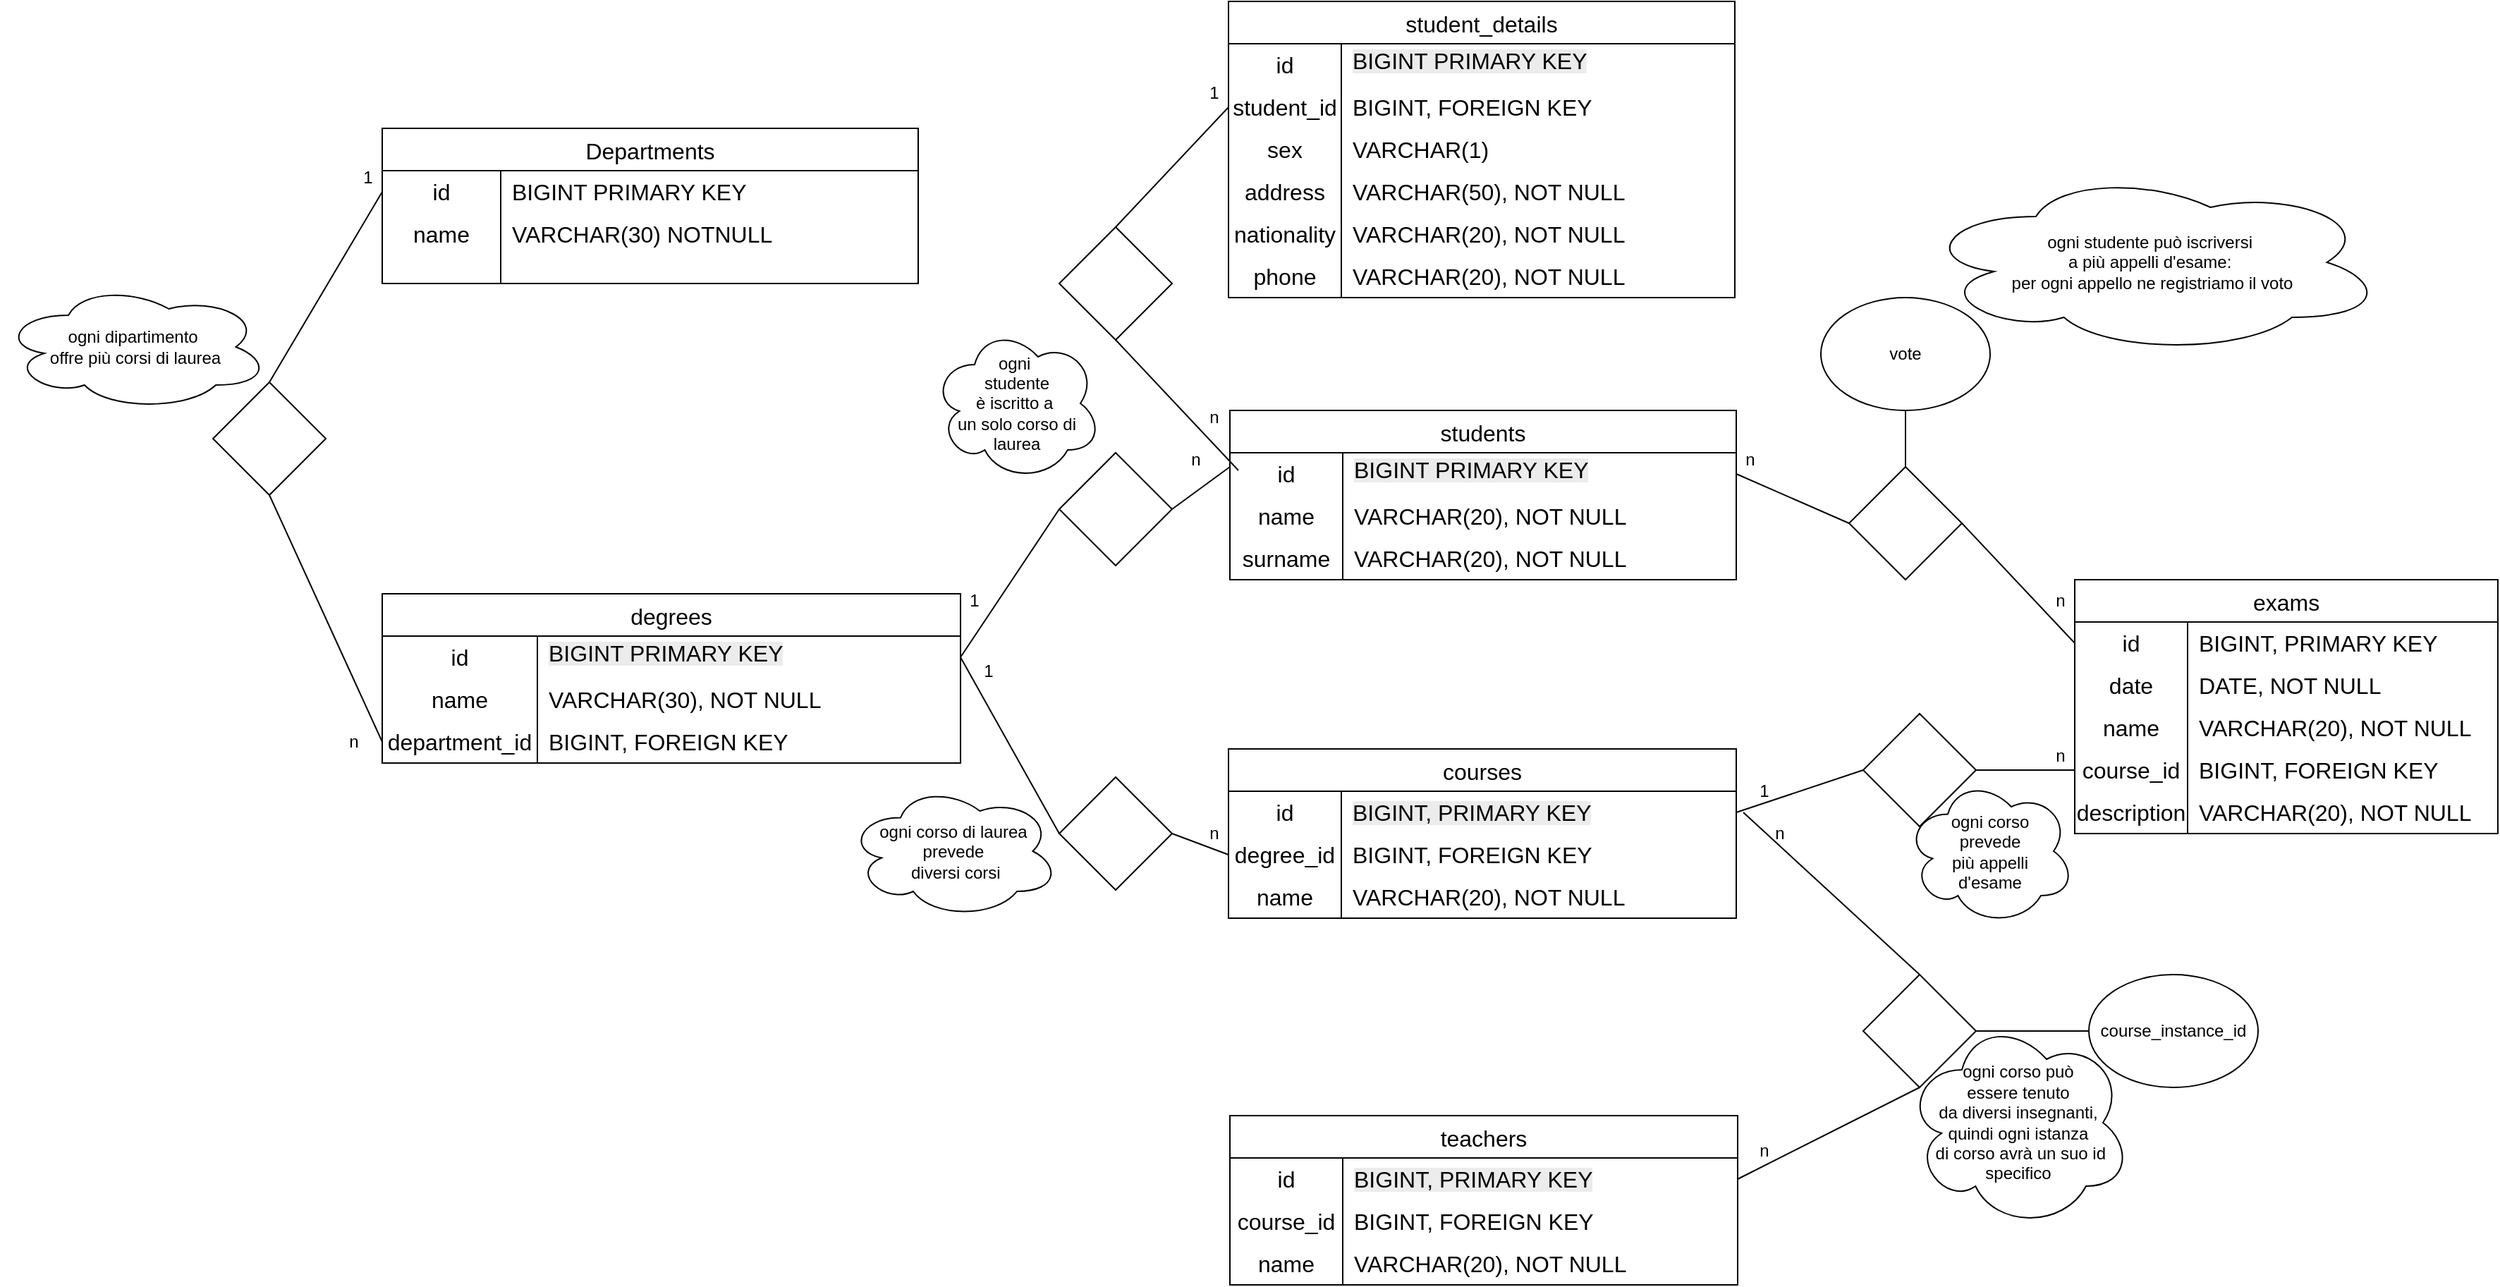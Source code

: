 <mxfile version="28.2.1">
  <diagram name="Pagina-1" id="-E3tYCJ0jbHr9k8f12Rf">
    <mxGraphModel dx="1237" dy="1810" grid="1" gridSize="10" guides="1" tooltips="1" connect="1" arrows="1" fold="1" page="1" pageScale="1" pageWidth="827" pageHeight="1169" math="0" shadow="0">
      <root>
        <mxCell id="0" />
        <mxCell id="1" parent="0" />
        <mxCell id="8nvDxhvOMaduqu1jIYat-2" value="Departments" style="shape=table;startSize=30;container=1;collapsible=0;childLayout=tableLayout;fixedRows=1;rowLines=0;fontStyle=0;strokeColor=default;fontSize=16;" parent="1" vertex="1">
          <mxGeometry x="280" y="40" width="380" height="110" as="geometry" />
        </mxCell>
        <mxCell id="8nvDxhvOMaduqu1jIYat-3" value="" style="shape=tableRow;horizontal=0;startSize=0;swimlaneHead=0;swimlaneBody=0;top=0;left=0;bottom=0;right=0;collapsible=0;dropTarget=0;fillColor=none;points=[[0,0.5],[1,0.5]];portConstraint=eastwest;strokeColor=inherit;fontSize=16;" parent="8nvDxhvOMaduqu1jIYat-2" vertex="1">
          <mxGeometry y="30" width="380" height="30" as="geometry" />
        </mxCell>
        <mxCell id="8nvDxhvOMaduqu1jIYat-4" value="id" style="shape=partialRectangle;html=1;whiteSpace=wrap;connectable=0;fillColor=none;top=0;left=0;bottom=0;right=0;overflow=hidden;pointerEvents=1;strokeColor=inherit;fontSize=16;" parent="8nvDxhvOMaduqu1jIYat-3" vertex="1">
          <mxGeometry width="84" height="30" as="geometry">
            <mxRectangle width="84" height="30" as="alternateBounds" />
          </mxGeometry>
        </mxCell>
        <mxCell id="8nvDxhvOMaduqu1jIYat-5" value="BIGINT PRIMARY KEY" style="shape=partialRectangle;html=1;whiteSpace=wrap;connectable=0;fillColor=none;top=0;left=0;bottom=0;right=0;align=left;spacingLeft=6;overflow=hidden;strokeColor=inherit;fontSize=16;" parent="8nvDxhvOMaduqu1jIYat-3" vertex="1">
          <mxGeometry x="84" width="296" height="30" as="geometry">
            <mxRectangle width="296" height="30" as="alternateBounds" />
          </mxGeometry>
        </mxCell>
        <mxCell id="8nvDxhvOMaduqu1jIYat-6" value="" style="shape=tableRow;horizontal=0;startSize=0;swimlaneHead=0;swimlaneBody=0;top=0;left=0;bottom=0;right=0;collapsible=0;dropTarget=0;fillColor=none;points=[[0,0.5],[1,0.5]];portConstraint=eastwest;strokeColor=inherit;fontSize=16;" parent="8nvDxhvOMaduqu1jIYat-2" vertex="1">
          <mxGeometry y="60" width="380" height="30" as="geometry" />
        </mxCell>
        <mxCell id="8nvDxhvOMaduqu1jIYat-7" value="name" style="shape=partialRectangle;html=1;whiteSpace=wrap;connectable=0;fillColor=none;top=0;left=0;bottom=0;right=0;overflow=hidden;strokeColor=inherit;fontSize=16;" parent="8nvDxhvOMaduqu1jIYat-6" vertex="1">
          <mxGeometry width="84" height="30" as="geometry">
            <mxRectangle width="84" height="30" as="alternateBounds" />
          </mxGeometry>
        </mxCell>
        <mxCell id="8nvDxhvOMaduqu1jIYat-8" value="VARCHAR(30) NOTNULL&amp;nbsp;" style="shape=partialRectangle;html=1;whiteSpace=wrap;connectable=0;fillColor=none;top=0;left=0;bottom=0;right=0;align=left;spacingLeft=6;overflow=hidden;strokeColor=inherit;fontSize=16;" parent="8nvDxhvOMaduqu1jIYat-6" vertex="1">
          <mxGeometry x="84" width="296" height="30" as="geometry">
            <mxRectangle width="296" height="30" as="alternateBounds" />
          </mxGeometry>
        </mxCell>
        <mxCell id="8nvDxhvOMaduqu1jIYat-9" value="" style="shape=tableRow;horizontal=0;startSize=0;swimlaneHead=0;swimlaneBody=0;top=0;left=0;bottom=0;right=0;collapsible=0;dropTarget=0;fillColor=none;points=[[0,0.5],[1,0.5]];portConstraint=eastwest;strokeColor=inherit;fontSize=16;" parent="8nvDxhvOMaduqu1jIYat-2" vertex="1">
          <mxGeometry y="90" width="380" height="20" as="geometry" />
        </mxCell>
        <mxCell id="8nvDxhvOMaduqu1jIYat-10" value="" style="shape=partialRectangle;html=1;whiteSpace=wrap;connectable=0;fillColor=none;top=0;left=0;bottom=0;right=0;overflow=hidden;strokeColor=inherit;fontSize=16;" parent="8nvDxhvOMaduqu1jIYat-9" vertex="1">
          <mxGeometry width="84" height="20" as="geometry">
            <mxRectangle width="84" height="20" as="alternateBounds" />
          </mxGeometry>
        </mxCell>
        <mxCell id="8nvDxhvOMaduqu1jIYat-11" value="" style="shape=partialRectangle;html=1;whiteSpace=wrap;connectable=0;fillColor=none;top=0;left=0;bottom=0;right=0;align=left;spacingLeft=6;overflow=hidden;strokeColor=inherit;fontSize=16;" parent="8nvDxhvOMaduqu1jIYat-9" vertex="1">
          <mxGeometry x="84" width="296" height="20" as="geometry">
            <mxRectangle width="296" height="20" as="alternateBounds" />
          </mxGeometry>
        </mxCell>
        <mxCell id="8nvDxhvOMaduqu1jIYat-12" value="degrees" style="shape=table;startSize=30;container=1;collapsible=0;childLayout=tableLayout;fixedRows=1;rowLines=0;fontStyle=0;strokeColor=default;fontSize=16;" parent="1" vertex="1">
          <mxGeometry x="280" y="370" width="410" height="120" as="geometry" />
        </mxCell>
        <mxCell id="8nvDxhvOMaduqu1jIYat-13" value="" style="shape=tableRow;horizontal=0;startSize=0;swimlaneHead=0;swimlaneBody=0;top=0;left=0;bottom=0;right=0;collapsible=0;dropTarget=0;fillColor=none;points=[[0,0.5],[1,0.5]];portConstraint=eastwest;strokeColor=inherit;fontSize=16;" parent="8nvDxhvOMaduqu1jIYat-12" vertex="1">
          <mxGeometry y="30" width="410" height="30" as="geometry" />
        </mxCell>
        <mxCell id="8nvDxhvOMaduqu1jIYat-14" value="id" style="shape=partialRectangle;html=1;whiteSpace=wrap;connectable=0;fillColor=none;top=0;left=0;bottom=0;right=0;overflow=hidden;pointerEvents=1;strokeColor=inherit;fontSize=16;" parent="8nvDxhvOMaduqu1jIYat-13" vertex="1">
          <mxGeometry width="110" height="30" as="geometry">
            <mxRectangle width="110" height="30" as="alternateBounds" />
          </mxGeometry>
        </mxCell>
        <mxCell id="8nvDxhvOMaduqu1jIYat-15" value="&lt;div&gt;&lt;span style=&quot;background-color: light-dark(rgb(236, 236, 236), rgb(34, 34, 34)); color: light-dark(rgb(0, 0, 0), rgb(237, 237, 237));&quot;&gt;BIGINT PRIMARY KEY&lt;/span&gt;&lt;/div&gt;&lt;div&gt;&lt;br&gt;&lt;/div&gt;" style="shape=partialRectangle;html=1;whiteSpace=wrap;connectable=0;fillColor=none;top=0;left=0;bottom=0;right=0;align=left;spacingLeft=6;overflow=hidden;strokeColor=inherit;fontSize=16;" parent="8nvDxhvOMaduqu1jIYat-13" vertex="1">
          <mxGeometry x="110" width="300" height="30" as="geometry">
            <mxRectangle width="300" height="30" as="alternateBounds" />
          </mxGeometry>
        </mxCell>
        <mxCell id="8nvDxhvOMaduqu1jIYat-16" value="" style="shape=tableRow;horizontal=0;startSize=0;swimlaneHead=0;swimlaneBody=0;top=0;left=0;bottom=0;right=0;collapsible=0;dropTarget=0;fillColor=none;points=[[0,0.5],[1,0.5]];portConstraint=eastwest;strokeColor=inherit;fontSize=16;" parent="8nvDxhvOMaduqu1jIYat-12" vertex="1">
          <mxGeometry y="60" width="410" height="30" as="geometry" />
        </mxCell>
        <mxCell id="8nvDxhvOMaduqu1jIYat-17" value="name" style="shape=partialRectangle;html=1;whiteSpace=wrap;connectable=0;fillColor=none;top=0;left=0;bottom=0;right=0;overflow=hidden;strokeColor=inherit;fontSize=16;" parent="8nvDxhvOMaduqu1jIYat-16" vertex="1">
          <mxGeometry width="110" height="30" as="geometry">
            <mxRectangle width="110" height="30" as="alternateBounds" />
          </mxGeometry>
        </mxCell>
        <mxCell id="8nvDxhvOMaduqu1jIYat-18" value="VARCHAR(30), NOT NULL" style="shape=partialRectangle;html=1;whiteSpace=wrap;connectable=0;fillColor=none;top=0;left=0;bottom=0;right=0;align=left;spacingLeft=6;overflow=hidden;strokeColor=inherit;fontSize=16;" parent="8nvDxhvOMaduqu1jIYat-16" vertex="1">
          <mxGeometry x="110" width="300" height="30" as="geometry">
            <mxRectangle width="300" height="30" as="alternateBounds" />
          </mxGeometry>
        </mxCell>
        <mxCell id="8nvDxhvOMaduqu1jIYat-19" value="" style="shape=tableRow;horizontal=0;startSize=0;swimlaneHead=0;swimlaneBody=0;top=0;left=0;bottom=0;right=0;collapsible=0;dropTarget=0;fillColor=none;points=[[0,0.5],[1,0.5]];portConstraint=eastwest;strokeColor=inherit;fontSize=16;" parent="8nvDxhvOMaduqu1jIYat-12" vertex="1">
          <mxGeometry y="90" width="410" height="30" as="geometry" />
        </mxCell>
        <mxCell id="8nvDxhvOMaduqu1jIYat-20" value="department_id" style="shape=partialRectangle;html=1;whiteSpace=wrap;connectable=0;fillColor=none;top=0;left=0;bottom=0;right=0;overflow=hidden;strokeColor=inherit;fontSize=16;" parent="8nvDxhvOMaduqu1jIYat-19" vertex="1">
          <mxGeometry width="110" height="30" as="geometry">
            <mxRectangle width="110" height="30" as="alternateBounds" />
          </mxGeometry>
        </mxCell>
        <mxCell id="8nvDxhvOMaduqu1jIYat-21" value="BIGINT, FOREIGN KEY" style="shape=partialRectangle;html=1;whiteSpace=wrap;connectable=0;fillColor=none;top=0;left=0;bottom=0;right=0;align=left;spacingLeft=6;overflow=hidden;strokeColor=inherit;fontSize=16;" parent="8nvDxhvOMaduqu1jIYat-19" vertex="1">
          <mxGeometry x="110" width="300" height="30" as="geometry">
            <mxRectangle width="300" height="30" as="alternateBounds" />
          </mxGeometry>
        </mxCell>
        <mxCell id="8nvDxhvOMaduqu1jIYat-25" value="" style="endArrow=none;html=1;rounded=0;entryX=0;entryY=0.5;entryDx=0;entryDy=0;" parent="1" target="8nvDxhvOMaduqu1jIYat-3" edge="1">
          <mxGeometry width="50" height="50" relative="1" as="geometry">
            <mxPoint x="200" y="220" as="sourcePoint" />
            <mxPoint x="440" y="310" as="targetPoint" />
          </mxGeometry>
        </mxCell>
        <mxCell id="8nvDxhvOMaduqu1jIYat-26" value="" style="endArrow=none;html=1;rounded=0;entryX=0.5;entryY=1;entryDx=0;entryDy=0;exitX=0;exitY=0.5;exitDx=0;exitDy=0;" parent="1" source="8nvDxhvOMaduqu1jIYat-19" target="8nvDxhvOMaduqu1jIYat-55" edge="1">
          <mxGeometry width="50" height="50" relative="1" as="geometry">
            <mxPoint x="390" y="360" as="sourcePoint" />
            <mxPoint x="198" y="309.01" as="targetPoint" />
          </mxGeometry>
        </mxCell>
        <mxCell id="8nvDxhvOMaduqu1jIYat-30" value="1" style="text;html=1;align=center;verticalAlign=middle;whiteSpace=wrap;rounded=0;" parent="1" vertex="1">
          <mxGeometry x="240" y="60" width="60" height="30" as="geometry" />
        </mxCell>
        <mxCell id="8nvDxhvOMaduqu1jIYat-31" value="n" style="text;html=1;align=center;verticalAlign=middle;whiteSpace=wrap;rounded=0;" parent="1" vertex="1">
          <mxGeometry x="230" y="460" width="60" height="30" as="geometry" />
        </mxCell>
        <mxCell id="8nvDxhvOMaduqu1jIYat-33" value="courses" style="shape=table;startSize=30;container=1;collapsible=0;childLayout=tableLayout;fixedRows=1;rowLines=0;fontStyle=0;strokeColor=default;fontSize=16;" parent="1" vertex="1">
          <mxGeometry x="880" y="480" width="360" height="120" as="geometry" />
        </mxCell>
        <mxCell id="8nvDxhvOMaduqu1jIYat-34" value="" style="shape=tableRow;horizontal=0;startSize=0;swimlaneHead=0;swimlaneBody=0;top=0;left=0;bottom=0;right=0;collapsible=0;dropTarget=0;fillColor=none;points=[[0,0.5],[1,0.5]];portConstraint=eastwest;strokeColor=inherit;fontSize=16;" parent="8nvDxhvOMaduqu1jIYat-33" vertex="1">
          <mxGeometry y="30" width="360" height="30" as="geometry" />
        </mxCell>
        <mxCell id="8nvDxhvOMaduqu1jIYat-35" value="id" style="shape=partialRectangle;html=1;whiteSpace=wrap;connectable=0;fillColor=none;top=0;left=0;bottom=0;right=0;overflow=hidden;pointerEvents=1;strokeColor=inherit;fontSize=16;" parent="8nvDxhvOMaduqu1jIYat-34" vertex="1">
          <mxGeometry width="80" height="30" as="geometry">
            <mxRectangle width="80" height="30" as="alternateBounds" />
          </mxGeometry>
        </mxCell>
        <mxCell id="8nvDxhvOMaduqu1jIYat-36" value="&lt;div&gt;&lt;span style=&quot;background-color: light-dark(rgb(236, 236, 236), rgb(34, 34, 34)); color: light-dark(rgb(0, 0, 0), rgb(237, 237, 237));&quot;&gt;BIGINT, PRIMARY KEY&lt;/span&gt;&lt;/div&gt;" style="shape=partialRectangle;html=1;whiteSpace=wrap;connectable=0;fillColor=none;top=0;left=0;bottom=0;right=0;align=left;spacingLeft=6;overflow=hidden;strokeColor=inherit;fontSize=16;" parent="8nvDxhvOMaduqu1jIYat-34" vertex="1">
          <mxGeometry x="80" width="280" height="30" as="geometry">
            <mxRectangle width="280" height="30" as="alternateBounds" />
          </mxGeometry>
        </mxCell>
        <mxCell id="8nvDxhvOMaduqu1jIYat-37" value="" style="shape=tableRow;horizontal=0;startSize=0;swimlaneHead=0;swimlaneBody=0;top=0;left=0;bottom=0;right=0;collapsible=0;dropTarget=0;fillColor=none;points=[[0,0.5],[1,0.5]];portConstraint=eastwest;strokeColor=inherit;fontSize=16;" parent="8nvDxhvOMaduqu1jIYat-33" vertex="1">
          <mxGeometry y="60" width="360" height="30" as="geometry" />
        </mxCell>
        <mxCell id="8nvDxhvOMaduqu1jIYat-38" value="degree_id" style="shape=partialRectangle;html=1;whiteSpace=wrap;connectable=0;fillColor=none;top=0;left=0;bottom=0;right=0;overflow=hidden;strokeColor=inherit;fontSize=16;" parent="8nvDxhvOMaduqu1jIYat-37" vertex="1">
          <mxGeometry width="80" height="30" as="geometry">
            <mxRectangle width="80" height="30" as="alternateBounds" />
          </mxGeometry>
        </mxCell>
        <mxCell id="8nvDxhvOMaduqu1jIYat-39" value="BIGINT, FOREIGN KEY" style="shape=partialRectangle;html=1;whiteSpace=wrap;connectable=0;fillColor=none;top=0;left=0;bottom=0;right=0;align=left;spacingLeft=6;overflow=hidden;strokeColor=inherit;fontSize=16;" parent="8nvDxhvOMaduqu1jIYat-37" vertex="1">
          <mxGeometry x="80" width="280" height="30" as="geometry">
            <mxRectangle width="280" height="30" as="alternateBounds" />
          </mxGeometry>
        </mxCell>
        <mxCell id="8nvDxhvOMaduqu1jIYat-40" value="" style="shape=tableRow;horizontal=0;startSize=0;swimlaneHead=0;swimlaneBody=0;top=0;left=0;bottom=0;right=0;collapsible=0;dropTarget=0;fillColor=none;points=[[0,0.5],[1,0.5]];portConstraint=eastwest;strokeColor=inherit;fontSize=16;" parent="8nvDxhvOMaduqu1jIYat-33" vertex="1">
          <mxGeometry y="90" width="360" height="30" as="geometry" />
        </mxCell>
        <mxCell id="8nvDxhvOMaduqu1jIYat-41" value="name" style="shape=partialRectangle;html=1;whiteSpace=wrap;connectable=0;fillColor=none;top=0;left=0;bottom=0;right=0;overflow=hidden;strokeColor=inherit;fontSize=16;" parent="8nvDxhvOMaduqu1jIYat-40" vertex="1">
          <mxGeometry width="80" height="30" as="geometry">
            <mxRectangle width="80" height="30" as="alternateBounds" />
          </mxGeometry>
        </mxCell>
        <mxCell id="8nvDxhvOMaduqu1jIYat-42" value="VARCHAR(20), NOT NULL" style="shape=partialRectangle;html=1;whiteSpace=wrap;connectable=0;fillColor=none;top=0;left=0;bottom=0;right=0;align=left;spacingLeft=6;overflow=hidden;strokeColor=inherit;fontSize=16;" parent="8nvDxhvOMaduqu1jIYat-40" vertex="1">
          <mxGeometry x="80" width="280" height="30" as="geometry">
            <mxRectangle width="280" height="30" as="alternateBounds" />
          </mxGeometry>
        </mxCell>
        <mxCell id="8nvDxhvOMaduqu1jIYat-44" value="students" style="shape=table;startSize=30;container=1;collapsible=0;childLayout=tableLayout;fixedRows=1;rowLines=0;fontStyle=0;strokeColor=default;fontSize=16;" parent="1" vertex="1">
          <mxGeometry x="881" y="240" width="359" height="120" as="geometry" />
        </mxCell>
        <mxCell id="8nvDxhvOMaduqu1jIYat-45" value="" style="shape=tableRow;horizontal=0;startSize=0;swimlaneHead=0;swimlaneBody=0;top=0;left=0;bottom=0;right=0;collapsible=0;dropTarget=0;fillColor=none;points=[[0,0.5],[1,0.5]];portConstraint=eastwest;strokeColor=inherit;fontSize=16;" parent="8nvDxhvOMaduqu1jIYat-44" vertex="1">
          <mxGeometry y="30" width="359" height="30" as="geometry" />
        </mxCell>
        <mxCell id="8nvDxhvOMaduqu1jIYat-46" value="id" style="shape=partialRectangle;html=1;whiteSpace=wrap;connectable=0;fillColor=none;top=0;left=0;bottom=0;right=0;overflow=hidden;pointerEvents=1;strokeColor=inherit;fontSize=16;" parent="8nvDxhvOMaduqu1jIYat-45" vertex="1">
          <mxGeometry width="80" height="30" as="geometry">
            <mxRectangle width="80" height="30" as="alternateBounds" />
          </mxGeometry>
        </mxCell>
        <mxCell id="8nvDxhvOMaduqu1jIYat-47" value="&lt;div&gt;&lt;span style=&quot;background-color: light-dark(rgb(236, 236, 236), rgb(34, 34, 34)); color: light-dark(rgb(0, 0, 0), rgb(237, 237, 237));&quot;&gt;BIGINT PRIMARY KEY&lt;/span&gt;&lt;/div&gt;&lt;div&gt;&lt;br&gt;&lt;/div&gt;" style="shape=partialRectangle;html=1;whiteSpace=wrap;connectable=0;fillColor=none;top=0;left=0;bottom=0;right=0;align=left;spacingLeft=6;overflow=hidden;strokeColor=inherit;fontSize=16;" parent="8nvDxhvOMaduqu1jIYat-45" vertex="1">
          <mxGeometry x="80" width="279" height="30" as="geometry">
            <mxRectangle width="279" height="30" as="alternateBounds" />
          </mxGeometry>
        </mxCell>
        <mxCell id="8nvDxhvOMaduqu1jIYat-48" value="" style="shape=tableRow;horizontal=0;startSize=0;swimlaneHead=0;swimlaneBody=0;top=0;left=0;bottom=0;right=0;collapsible=0;dropTarget=0;fillColor=none;points=[[0,0.5],[1,0.5]];portConstraint=eastwest;strokeColor=inherit;fontSize=16;" parent="8nvDxhvOMaduqu1jIYat-44" vertex="1">
          <mxGeometry y="60" width="359" height="30" as="geometry" />
        </mxCell>
        <mxCell id="8nvDxhvOMaduqu1jIYat-49" value="name" style="shape=partialRectangle;html=1;whiteSpace=wrap;connectable=0;fillColor=none;top=0;left=0;bottom=0;right=0;overflow=hidden;strokeColor=inherit;fontSize=16;" parent="8nvDxhvOMaduqu1jIYat-48" vertex="1">
          <mxGeometry width="80" height="30" as="geometry">
            <mxRectangle width="80" height="30" as="alternateBounds" />
          </mxGeometry>
        </mxCell>
        <mxCell id="8nvDxhvOMaduqu1jIYat-50" value="VARCHAR(20), NOT NULL" style="shape=partialRectangle;html=1;whiteSpace=wrap;connectable=0;fillColor=none;top=0;left=0;bottom=0;right=0;align=left;spacingLeft=6;overflow=hidden;strokeColor=inherit;fontSize=16;" parent="8nvDxhvOMaduqu1jIYat-48" vertex="1">
          <mxGeometry x="80" width="279" height="30" as="geometry">
            <mxRectangle width="279" height="30" as="alternateBounds" />
          </mxGeometry>
        </mxCell>
        <mxCell id="8nvDxhvOMaduqu1jIYat-51" value="" style="shape=tableRow;horizontal=0;startSize=0;swimlaneHead=0;swimlaneBody=0;top=0;left=0;bottom=0;right=0;collapsible=0;dropTarget=0;fillColor=none;points=[[0,0.5],[1,0.5]];portConstraint=eastwest;strokeColor=inherit;fontSize=16;" parent="8nvDxhvOMaduqu1jIYat-44" vertex="1">
          <mxGeometry y="90" width="359" height="30" as="geometry" />
        </mxCell>
        <mxCell id="8nvDxhvOMaduqu1jIYat-52" value="surname" style="shape=partialRectangle;html=1;whiteSpace=wrap;connectable=0;fillColor=none;top=0;left=0;bottom=0;right=0;overflow=hidden;strokeColor=inherit;fontSize=16;" parent="8nvDxhvOMaduqu1jIYat-51" vertex="1">
          <mxGeometry width="80" height="30" as="geometry">
            <mxRectangle width="80" height="30" as="alternateBounds" />
          </mxGeometry>
        </mxCell>
        <mxCell id="8nvDxhvOMaduqu1jIYat-53" value="VARCHAR(20), NOT NULL" style="shape=partialRectangle;html=1;whiteSpace=wrap;connectable=0;fillColor=none;top=0;left=0;bottom=0;right=0;align=left;spacingLeft=6;overflow=hidden;strokeColor=inherit;fontSize=16;" parent="8nvDxhvOMaduqu1jIYat-51" vertex="1">
          <mxGeometry x="80" width="279" height="30" as="geometry">
            <mxRectangle width="279" height="30" as="alternateBounds" />
          </mxGeometry>
        </mxCell>
        <mxCell id="8nvDxhvOMaduqu1jIYat-54" value="" style="rhombus;whiteSpace=wrap;html=1;" parent="1" vertex="1">
          <mxGeometry x="760" y="270" width="80" height="80" as="geometry" />
        </mxCell>
        <mxCell id="8nvDxhvOMaduqu1jIYat-55" value="" style="rhombus;whiteSpace=wrap;html=1;" parent="1" vertex="1">
          <mxGeometry x="160" y="220" width="80" height="80" as="geometry" />
        </mxCell>
        <mxCell id="8nvDxhvOMaduqu1jIYat-56" value="" style="endArrow=none;html=1;rounded=0;exitX=1;exitY=0.5;exitDx=0;exitDy=0;entryX=0;entryY=0.5;entryDx=0;entryDy=0;" parent="1" source="8nvDxhvOMaduqu1jIYat-13" target="8nvDxhvOMaduqu1jIYat-54" edge="1">
          <mxGeometry width="50" height="50" relative="1" as="geometry">
            <mxPoint x="670" y="400" as="sourcePoint" />
            <mxPoint x="720" y="350" as="targetPoint" />
          </mxGeometry>
        </mxCell>
        <mxCell id="8nvDxhvOMaduqu1jIYat-57" value="" style="endArrow=none;html=1;rounded=0;exitX=1;exitY=0.5;exitDx=0;exitDy=0;" parent="1" source="8nvDxhvOMaduqu1jIYat-54" edge="1">
          <mxGeometry width="50" height="50" relative="1" as="geometry">
            <mxPoint x="831" y="330" as="sourcePoint" />
            <mxPoint x="881" y="280" as="targetPoint" />
          </mxGeometry>
        </mxCell>
        <mxCell id="8nvDxhvOMaduqu1jIYat-58" value="1" style="text;html=1;align=center;verticalAlign=middle;whiteSpace=wrap;rounded=0;" parent="1" vertex="1">
          <mxGeometry x="670" y="360" width="60" height="30" as="geometry" />
        </mxCell>
        <mxCell id="8nvDxhvOMaduqu1jIYat-59" value="n" style="text;html=1;align=center;verticalAlign=middle;whiteSpace=wrap;rounded=0;" parent="1" vertex="1">
          <mxGeometry x="827" y="260" width="60" height="30" as="geometry" />
        </mxCell>
        <mxCell id="8nvDxhvOMaduqu1jIYat-70" value="" style="rhombus;whiteSpace=wrap;html=1;" parent="1" vertex="1">
          <mxGeometry x="760" y="500" width="80" height="80" as="geometry" />
        </mxCell>
        <mxCell id="8nvDxhvOMaduqu1jIYat-71" value="" style="endArrow=none;html=1;rounded=0;entryX=1;entryY=0.5;entryDx=0;entryDy=0;exitX=0;exitY=0.5;exitDx=0;exitDy=0;" parent="1" source="8nvDxhvOMaduqu1jIYat-37" target="8nvDxhvOMaduqu1jIYat-70" edge="1">
          <mxGeometry width="50" height="50" relative="1" as="geometry">
            <mxPoint x="750" y="640" as="sourcePoint" />
            <mxPoint x="800" y="590" as="targetPoint" />
          </mxGeometry>
        </mxCell>
        <mxCell id="8nvDxhvOMaduqu1jIYat-72" value="" style="endArrow=none;html=1;rounded=0;exitX=0;exitY=0.5;exitDx=0;exitDy=0;entryX=1;entryY=0.5;entryDx=0;entryDy=0;" parent="1" source="8nvDxhvOMaduqu1jIYat-70" target="8nvDxhvOMaduqu1jIYat-13" edge="1">
          <mxGeometry width="50" height="50" relative="1" as="geometry">
            <mxPoint x="750" y="640" as="sourcePoint" />
            <mxPoint x="650" y="520" as="targetPoint" />
          </mxGeometry>
        </mxCell>
        <mxCell id="8nvDxhvOMaduqu1jIYat-73" value="1" style="text;html=1;align=center;verticalAlign=middle;whiteSpace=wrap;rounded=0;" parent="1" vertex="1">
          <mxGeometry x="680" y="410" width="60" height="30" as="geometry" />
        </mxCell>
        <mxCell id="8nvDxhvOMaduqu1jIYat-74" value="n" style="text;html=1;align=center;verticalAlign=middle;whiteSpace=wrap;rounded=0;" parent="1" vertex="1">
          <mxGeometry x="840" y="525" width="60" height="30" as="geometry" />
        </mxCell>
        <mxCell id="8nvDxhvOMaduqu1jIYat-75" value="" style="rhombus;whiteSpace=wrap;html=1;" parent="1" vertex="1">
          <mxGeometry x="1320" y="280" width="80" height="80" as="geometry" />
        </mxCell>
        <mxCell id="8nvDxhvOMaduqu1jIYat-76" value="" style="endArrow=none;html=1;rounded=0;entryX=0;entryY=0.5;entryDx=0;entryDy=0;exitX=1;exitY=0.5;exitDx=0;exitDy=0;" parent="1" source="8nvDxhvOMaduqu1jIYat-75" target="8nvDxhvOMaduqu1jIYat-61" edge="1">
          <mxGeometry width="50" height="50" relative="1" as="geometry">
            <mxPoint x="1370" y="455" as="sourcePoint" />
            <mxPoint x="1420" y="405" as="targetPoint" />
          </mxGeometry>
        </mxCell>
        <mxCell id="8nvDxhvOMaduqu1jIYat-77" value="" style="endArrow=none;html=1;rounded=0;exitX=1;exitY=0.5;exitDx=0;exitDy=0;entryX=0;entryY=0.5;entryDx=0;entryDy=0;" parent="1" source="8nvDxhvOMaduqu1jIYat-45" target="8nvDxhvOMaduqu1jIYat-75" edge="1">
          <mxGeometry width="50" height="50" relative="1" as="geometry">
            <mxPoint x="1270" y="300" as="sourcePoint" />
            <mxPoint x="1320" y="250" as="targetPoint" />
          </mxGeometry>
        </mxCell>
        <mxCell id="8nvDxhvOMaduqu1jIYat-78" value="" style="endArrow=none;html=1;rounded=0;exitX=0.5;exitY=0;exitDx=0;exitDy=0;" parent="1" source="8nvDxhvOMaduqu1jIYat-75" target="8nvDxhvOMaduqu1jIYat-79" edge="1">
          <mxGeometry width="50" height="50" relative="1" as="geometry">
            <mxPoint x="1420" y="250" as="sourcePoint" />
            <mxPoint x="1360" y="200" as="targetPoint" />
          </mxGeometry>
        </mxCell>
        <mxCell id="8nvDxhvOMaduqu1jIYat-79" value="vote" style="ellipse;whiteSpace=wrap;html=1;" parent="1" vertex="1">
          <mxGeometry x="1300" y="160" width="120" height="80" as="geometry" />
        </mxCell>
        <mxCell id="8nvDxhvOMaduqu1jIYat-80" value="n" style="text;html=1;align=center;verticalAlign=middle;whiteSpace=wrap;rounded=0;" parent="1" vertex="1">
          <mxGeometry x="1220" y="260" width="60" height="30" as="geometry" />
        </mxCell>
        <mxCell id="8nvDxhvOMaduqu1jIYat-81" value="n" style="text;html=1;align=center;verticalAlign=middle;whiteSpace=wrap;rounded=0;" parent="1" vertex="1">
          <mxGeometry x="1440" y="360" width="60" height="30" as="geometry" />
        </mxCell>
        <mxCell id="8nvDxhvOMaduqu1jIYat-83" value="" style="shape=tableRow;horizontal=0;startSize=0;swimlaneHead=0;swimlaneBody=0;top=0;left=0;bottom=0;right=0;collapsible=0;dropTarget=0;fillColor=none;points=[[0,0.5],[1,0.5]];portConstraint=eastwest;strokeColor=inherit;fontSize=16;" parent="1" vertex="1">
          <mxGeometry x="1420" y="500" width="300" height="30" as="geometry" />
        </mxCell>
        <mxCell id="8nvDxhvOMaduqu1jIYat-60" value="exams" style="shape=table;startSize=30;container=1;collapsible=0;childLayout=tableLayout;fixedRows=1;rowLines=0;fontStyle=0;strokeColor=default;fontSize=16;" parent="1" vertex="1">
          <mxGeometry x="1480" y="360" width="300" height="180" as="geometry" />
        </mxCell>
        <mxCell id="8nvDxhvOMaduqu1jIYat-61" value="" style="shape=tableRow;horizontal=0;startSize=0;swimlaneHead=0;swimlaneBody=0;top=0;left=0;bottom=0;right=0;collapsible=0;dropTarget=0;fillColor=none;points=[[0,0.5],[1,0.5]];portConstraint=eastwest;strokeColor=inherit;fontSize=16;" parent="8nvDxhvOMaduqu1jIYat-60" vertex="1">
          <mxGeometry y="30" width="300" height="30" as="geometry" />
        </mxCell>
        <mxCell id="8nvDxhvOMaduqu1jIYat-62" value="id" style="shape=partialRectangle;html=1;whiteSpace=wrap;connectable=0;fillColor=none;top=0;left=0;bottom=0;right=0;overflow=hidden;pointerEvents=1;strokeColor=inherit;fontSize=16;" parent="8nvDxhvOMaduqu1jIYat-61" vertex="1">
          <mxGeometry width="80" height="30" as="geometry">
            <mxRectangle width="80" height="30" as="alternateBounds" />
          </mxGeometry>
        </mxCell>
        <mxCell id="8nvDxhvOMaduqu1jIYat-63" value="BIGINT, PRIMARY KEY" style="shape=partialRectangle;html=1;whiteSpace=wrap;connectable=0;fillColor=none;top=0;left=0;bottom=0;right=0;align=left;spacingLeft=6;overflow=hidden;strokeColor=inherit;fontSize=16;" parent="8nvDxhvOMaduqu1jIYat-61" vertex="1">
          <mxGeometry x="80" width="220" height="30" as="geometry">
            <mxRectangle width="220" height="30" as="alternateBounds" />
          </mxGeometry>
        </mxCell>
        <mxCell id="8nvDxhvOMaduqu1jIYat-64" value="" style="shape=tableRow;horizontal=0;startSize=0;swimlaneHead=0;swimlaneBody=0;top=0;left=0;bottom=0;right=0;collapsible=0;dropTarget=0;fillColor=none;points=[[0,0.5],[1,0.5]];portConstraint=eastwest;strokeColor=inherit;fontSize=16;" parent="8nvDxhvOMaduqu1jIYat-60" vertex="1">
          <mxGeometry y="60" width="300" height="30" as="geometry" />
        </mxCell>
        <mxCell id="8nvDxhvOMaduqu1jIYat-65" value="date" style="shape=partialRectangle;html=1;whiteSpace=wrap;connectable=0;fillColor=none;top=0;left=0;bottom=0;right=0;overflow=hidden;strokeColor=inherit;fontSize=16;" parent="8nvDxhvOMaduqu1jIYat-64" vertex="1">
          <mxGeometry width="80" height="30" as="geometry">
            <mxRectangle width="80" height="30" as="alternateBounds" />
          </mxGeometry>
        </mxCell>
        <mxCell id="8nvDxhvOMaduqu1jIYat-66" value="DATE, NOT NULL" style="shape=partialRectangle;html=1;whiteSpace=wrap;connectable=0;fillColor=none;top=0;left=0;bottom=0;right=0;align=left;spacingLeft=6;overflow=hidden;strokeColor=inherit;fontSize=16;" parent="8nvDxhvOMaduqu1jIYat-64" vertex="1">
          <mxGeometry x="80" width="220" height="30" as="geometry">
            <mxRectangle width="220" height="30" as="alternateBounds" />
          </mxGeometry>
        </mxCell>
        <mxCell id="8nvDxhvOMaduqu1jIYat-67" value="" style="shape=tableRow;horizontal=0;startSize=0;swimlaneHead=0;swimlaneBody=0;top=0;left=0;bottom=0;right=0;collapsible=0;dropTarget=0;fillColor=none;points=[[0,0.5],[1,0.5]];portConstraint=eastwest;strokeColor=inherit;fontSize=16;" parent="8nvDxhvOMaduqu1jIYat-60" vertex="1">
          <mxGeometry y="90" width="300" height="30" as="geometry" />
        </mxCell>
        <mxCell id="8nvDxhvOMaduqu1jIYat-68" value="name" style="shape=partialRectangle;html=1;whiteSpace=wrap;connectable=0;fillColor=none;top=0;left=0;bottom=0;right=0;overflow=hidden;strokeColor=inherit;fontSize=16;" parent="8nvDxhvOMaduqu1jIYat-67" vertex="1">
          <mxGeometry width="80" height="30" as="geometry">
            <mxRectangle width="80" height="30" as="alternateBounds" />
          </mxGeometry>
        </mxCell>
        <mxCell id="8nvDxhvOMaduqu1jIYat-69" value="VARCHAR(20), NOT NULL" style="shape=partialRectangle;html=1;whiteSpace=wrap;connectable=0;fillColor=none;top=0;left=0;bottom=0;right=0;align=left;spacingLeft=6;overflow=hidden;strokeColor=inherit;fontSize=16;" parent="8nvDxhvOMaduqu1jIYat-67" vertex="1">
          <mxGeometry x="80" width="220" height="30" as="geometry">
            <mxRectangle width="220" height="30" as="alternateBounds" />
          </mxGeometry>
        </mxCell>
        <mxCell id="8nvDxhvOMaduqu1jIYat-86" value="" style="shape=tableRow;horizontal=0;startSize=0;swimlaneHead=0;swimlaneBody=0;top=0;left=0;bottom=0;right=0;collapsible=0;dropTarget=0;fillColor=none;points=[[0,0.5],[1,0.5]];portConstraint=eastwest;strokeColor=inherit;fontSize=16;" parent="8nvDxhvOMaduqu1jIYat-60" vertex="1">
          <mxGeometry y="120" width="300" height="30" as="geometry" />
        </mxCell>
        <mxCell id="8nvDxhvOMaduqu1jIYat-87" value="course_id" style="shape=partialRectangle;html=1;whiteSpace=wrap;connectable=0;fillColor=none;top=0;left=0;bottom=0;right=0;overflow=hidden;strokeColor=inherit;fontSize=16;" parent="8nvDxhvOMaduqu1jIYat-86" vertex="1">
          <mxGeometry width="80" height="30" as="geometry">
            <mxRectangle width="80" height="30" as="alternateBounds" />
          </mxGeometry>
        </mxCell>
        <mxCell id="8nvDxhvOMaduqu1jIYat-88" value="BIGINT, FOREIGN KEY" style="shape=partialRectangle;html=1;whiteSpace=wrap;connectable=0;fillColor=none;top=0;left=0;bottom=0;right=0;align=left;spacingLeft=6;overflow=hidden;strokeColor=inherit;fontSize=16;" parent="8nvDxhvOMaduqu1jIYat-86" vertex="1">
          <mxGeometry x="80" width="220" height="30" as="geometry">
            <mxRectangle width="220" height="30" as="alternateBounds" />
          </mxGeometry>
        </mxCell>
        <mxCell id="Ka8VW_cPlfqDBDVq3eg6-1" value="" style="shape=tableRow;horizontal=0;startSize=0;swimlaneHead=0;swimlaneBody=0;top=0;left=0;bottom=0;right=0;collapsible=0;dropTarget=0;fillColor=none;points=[[0,0.5],[1,0.5]];portConstraint=eastwest;strokeColor=inherit;fontSize=16;" vertex="1" parent="8nvDxhvOMaduqu1jIYat-60">
          <mxGeometry y="150" width="300" height="30" as="geometry" />
        </mxCell>
        <mxCell id="Ka8VW_cPlfqDBDVq3eg6-2" value="description" style="shape=partialRectangle;html=1;whiteSpace=wrap;connectable=0;fillColor=none;top=0;left=0;bottom=0;right=0;overflow=hidden;strokeColor=inherit;fontSize=16;" vertex="1" parent="Ka8VW_cPlfqDBDVq3eg6-1">
          <mxGeometry width="80" height="30" as="geometry">
            <mxRectangle width="80" height="30" as="alternateBounds" />
          </mxGeometry>
        </mxCell>
        <mxCell id="Ka8VW_cPlfqDBDVq3eg6-3" value="VARCHAR(20), NOT NULL" style="shape=partialRectangle;html=1;whiteSpace=wrap;connectable=0;fillColor=none;top=0;left=0;bottom=0;right=0;align=left;spacingLeft=6;overflow=hidden;strokeColor=inherit;fontSize=16;" vertex="1" parent="Ka8VW_cPlfqDBDVq3eg6-1">
          <mxGeometry x="80" width="220" height="30" as="geometry">
            <mxRectangle width="220" height="30" as="alternateBounds" />
          </mxGeometry>
        </mxCell>
        <mxCell id="8nvDxhvOMaduqu1jIYat-89" value="" style="rhombus;whiteSpace=wrap;html=1;" parent="1" vertex="1">
          <mxGeometry x="1330" y="455" width="80" height="80" as="geometry" />
        </mxCell>
        <mxCell id="8nvDxhvOMaduqu1jIYat-90" value="" style="endArrow=none;html=1;rounded=0;entryX=0;entryY=0.5;entryDx=0;entryDy=0;exitX=1;exitY=0.5;exitDx=0;exitDy=0;" parent="1" source="8nvDxhvOMaduqu1jIYat-89" target="8nvDxhvOMaduqu1jIYat-86" edge="1">
          <mxGeometry width="50" height="50" relative="1" as="geometry">
            <mxPoint x="1410" y="550" as="sourcePoint" />
            <mxPoint x="1460" y="500" as="targetPoint" />
          </mxGeometry>
        </mxCell>
        <mxCell id="8nvDxhvOMaduqu1jIYat-92" value="1" style="text;html=1;align=center;verticalAlign=middle;whiteSpace=wrap;rounded=0;" parent="1" vertex="1">
          <mxGeometry x="1230" y="495" width="60" height="30" as="geometry" />
        </mxCell>
        <mxCell id="8nvDxhvOMaduqu1jIYat-93" value="n" style="text;html=1;align=center;verticalAlign=middle;whiteSpace=wrap;rounded=0;" parent="1" vertex="1">
          <mxGeometry x="1440" y="470" width="60" height="30" as="geometry" />
        </mxCell>
        <mxCell id="8nvDxhvOMaduqu1jIYat-94" value="ogni studente può iscriversi&amp;nbsp;&lt;div&gt;a più appelli d&#39;esame:&amp;nbsp;&lt;/div&gt;&lt;div&gt;per ogni appello ne registriamo il voto&lt;/div&gt;" style="ellipse;shape=cloud;whiteSpace=wrap;html=1;" parent="1" vertex="1">
          <mxGeometry x="1370" y="70" width="330" height="130" as="geometry" />
        </mxCell>
        <mxCell id="8nvDxhvOMaduqu1jIYat-95" value="ogni corso di laurea&lt;div&gt;prevede&lt;/div&gt;&lt;div&gt;&amp;nbsp;diversi corsi&lt;/div&gt;" style="ellipse;shape=cloud;whiteSpace=wrap;html=1;" parent="1" vertex="1">
          <mxGeometry x="610" y="505" width="150" height="95" as="geometry" />
        </mxCell>
        <mxCell id="8nvDxhvOMaduqu1jIYat-96" value="ogni&amp;nbsp;&lt;div&gt;studente&lt;div&gt;è iscritto a&amp;nbsp;&lt;/div&gt;&lt;div&gt;un solo corso di laurea&lt;/div&gt;&lt;/div&gt;" style="ellipse;shape=cloud;whiteSpace=wrap;html=1;" parent="1" vertex="1">
          <mxGeometry x="670" y="180" width="120" height="110" as="geometry" />
        </mxCell>
        <mxCell id="8nvDxhvOMaduqu1jIYat-97" value="ogni dipartimento&amp;nbsp;&lt;div&gt;offre più corsi di laurea&lt;/div&gt;" style="ellipse;shape=cloud;whiteSpace=wrap;html=1;" parent="1" vertex="1">
          <mxGeometry x="10" y="150" width="190" height="90" as="geometry" />
        </mxCell>
        <mxCell id="8nvDxhvOMaduqu1jIYat-98" value="ogni corso&lt;div&gt;prevede&lt;/div&gt;&lt;div&gt;più appelli&lt;/div&gt;&lt;div&gt;d&#39;esame&lt;/div&gt;" style="ellipse;shape=cloud;whiteSpace=wrap;html=1;" parent="1" vertex="1">
          <mxGeometry x="1360" y="500" width="120" height="105" as="geometry" />
        </mxCell>
        <mxCell id="8nvDxhvOMaduqu1jIYat-99" value="teachers" style="shape=table;startSize=30;container=1;collapsible=0;childLayout=tableLayout;fixedRows=1;rowLines=0;fontStyle=0;strokeColor=default;fontSize=16;" parent="1" vertex="1">
          <mxGeometry x="881" y="740" width="360" height="120" as="geometry" />
        </mxCell>
        <mxCell id="8nvDxhvOMaduqu1jIYat-100" value="" style="shape=tableRow;horizontal=0;startSize=0;swimlaneHead=0;swimlaneBody=0;top=0;left=0;bottom=0;right=0;collapsible=0;dropTarget=0;fillColor=none;points=[[0,0.5],[1,0.5]];portConstraint=eastwest;strokeColor=inherit;fontSize=16;" parent="8nvDxhvOMaduqu1jIYat-99" vertex="1">
          <mxGeometry y="30" width="360" height="30" as="geometry" />
        </mxCell>
        <mxCell id="8nvDxhvOMaduqu1jIYat-101" value="id" style="shape=partialRectangle;html=1;whiteSpace=wrap;connectable=0;fillColor=none;top=0;left=0;bottom=0;right=0;overflow=hidden;pointerEvents=1;strokeColor=inherit;fontSize=16;" parent="8nvDxhvOMaduqu1jIYat-100" vertex="1">
          <mxGeometry width="80" height="30" as="geometry">
            <mxRectangle width="80" height="30" as="alternateBounds" />
          </mxGeometry>
        </mxCell>
        <mxCell id="8nvDxhvOMaduqu1jIYat-102" value="&lt;div&gt;&lt;span style=&quot;background-color: light-dark(rgb(236, 236, 236), rgb(34, 34, 34)); color: light-dark(rgb(0, 0, 0), rgb(237, 237, 237));&quot;&gt;BIGINT, PRIMARY KEY&lt;/span&gt;&lt;/div&gt;" style="shape=partialRectangle;html=1;whiteSpace=wrap;connectable=0;fillColor=none;top=0;left=0;bottom=0;right=0;align=left;spacingLeft=6;overflow=hidden;strokeColor=inherit;fontSize=16;" parent="8nvDxhvOMaduqu1jIYat-100" vertex="1">
          <mxGeometry x="80" width="280" height="30" as="geometry">
            <mxRectangle width="280" height="30" as="alternateBounds" />
          </mxGeometry>
        </mxCell>
        <mxCell id="8nvDxhvOMaduqu1jIYat-103" value="" style="shape=tableRow;horizontal=0;startSize=0;swimlaneHead=0;swimlaneBody=0;top=0;left=0;bottom=0;right=0;collapsible=0;dropTarget=0;fillColor=none;points=[[0,0.5],[1,0.5]];portConstraint=eastwest;strokeColor=inherit;fontSize=16;" parent="8nvDxhvOMaduqu1jIYat-99" vertex="1">
          <mxGeometry y="60" width="360" height="30" as="geometry" />
        </mxCell>
        <mxCell id="8nvDxhvOMaduqu1jIYat-104" value="course_id" style="shape=partialRectangle;html=1;whiteSpace=wrap;connectable=0;fillColor=none;top=0;left=0;bottom=0;right=0;overflow=hidden;strokeColor=inherit;fontSize=16;" parent="8nvDxhvOMaduqu1jIYat-103" vertex="1">
          <mxGeometry width="80" height="30" as="geometry">
            <mxRectangle width="80" height="30" as="alternateBounds" />
          </mxGeometry>
        </mxCell>
        <mxCell id="8nvDxhvOMaduqu1jIYat-105" value="BIGINT, FOREIGN KEY" style="shape=partialRectangle;html=1;whiteSpace=wrap;connectable=0;fillColor=none;top=0;left=0;bottom=0;right=0;align=left;spacingLeft=6;overflow=hidden;strokeColor=inherit;fontSize=16;" parent="8nvDxhvOMaduqu1jIYat-103" vertex="1">
          <mxGeometry x="80" width="280" height="30" as="geometry">
            <mxRectangle width="280" height="30" as="alternateBounds" />
          </mxGeometry>
        </mxCell>
        <mxCell id="8nvDxhvOMaduqu1jIYat-106" value="" style="shape=tableRow;horizontal=0;startSize=0;swimlaneHead=0;swimlaneBody=0;top=0;left=0;bottom=0;right=0;collapsible=0;dropTarget=0;fillColor=none;points=[[0,0.5],[1,0.5]];portConstraint=eastwest;strokeColor=inherit;fontSize=16;" parent="8nvDxhvOMaduqu1jIYat-99" vertex="1">
          <mxGeometry y="90" width="360" height="30" as="geometry" />
        </mxCell>
        <mxCell id="8nvDxhvOMaduqu1jIYat-107" value="name" style="shape=partialRectangle;html=1;whiteSpace=wrap;connectable=0;fillColor=none;top=0;left=0;bottom=0;right=0;overflow=hidden;strokeColor=inherit;fontSize=16;" parent="8nvDxhvOMaduqu1jIYat-106" vertex="1">
          <mxGeometry width="80" height="30" as="geometry">
            <mxRectangle width="80" height="30" as="alternateBounds" />
          </mxGeometry>
        </mxCell>
        <mxCell id="8nvDxhvOMaduqu1jIYat-108" value="VARCHAR(20), NOT NULL" style="shape=partialRectangle;html=1;whiteSpace=wrap;connectable=0;fillColor=none;top=0;left=0;bottom=0;right=0;align=left;spacingLeft=6;overflow=hidden;strokeColor=inherit;fontSize=16;" parent="8nvDxhvOMaduqu1jIYat-106" vertex="1">
          <mxGeometry x="80" width="280" height="30" as="geometry">
            <mxRectangle width="280" height="30" as="alternateBounds" />
          </mxGeometry>
        </mxCell>
        <mxCell id="8nvDxhvOMaduqu1jIYat-109" value="" style="endArrow=none;html=1;rounded=0;entryX=0;entryY=0.5;entryDx=0;entryDy=0;" parent="1" target="8nvDxhvOMaduqu1jIYat-89" edge="1">
          <mxGeometry width="50" height="50" relative="1" as="geometry">
            <mxPoint x="1240" y="525" as="sourcePoint" />
            <mxPoint x="1320" y="530" as="targetPoint" />
          </mxGeometry>
        </mxCell>
        <mxCell id="8nvDxhvOMaduqu1jIYat-110" value="" style="rhombus;whiteSpace=wrap;html=1;" parent="1" vertex="1">
          <mxGeometry x="1330" y="640" width="80" height="80" as="geometry" />
        </mxCell>
        <mxCell id="8nvDxhvOMaduqu1jIYat-111" value="ogni corso può&lt;div&gt;&amp;nbsp;essere tenuto&amp;nbsp;&lt;/div&gt;&lt;div&gt;da diversi insegnanti,&lt;/div&gt;&lt;div&gt;quindi ogni istanza&lt;/div&gt;&lt;div&gt;&amp;nbsp;di corso avrà un suo id specifico&lt;/div&gt;" style="ellipse;shape=cloud;whiteSpace=wrap;html=1;" parent="1" vertex="1">
          <mxGeometry x="1360" y="670" width="160" height="150" as="geometry" />
        </mxCell>
        <mxCell id="8nvDxhvOMaduqu1jIYat-112" value="" style="endArrow=none;html=1;rounded=0;exitX=0.5;exitY=0;exitDx=0;exitDy=0;" parent="1" source="8nvDxhvOMaduqu1jIYat-110" edge="1">
          <mxGeometry width="50" height="50" relative="1" as="geometry">
            <mxPoint x="1240" y="620" as="sourcePoint" />
            <mxPoint x="1245" y="525" as="targetPoint" />
          </mxGeometry>
        </mxCell>
        <mxCell id="8nvDxhvOMaduqu1jIYat-113" value="" style="endArrow=none;html=1;rounded=0;entryX=0.5;entryY=1;entryDx=0;entryDy=0;exitX=1;exitY=0.5;exitDx=0;exitDy=0;" parent="1" source="8nvDxhvOMaduqu1jIYat-100" target="8nvDxhvOMaduqu1jIYat-110" edge="1">
          <mxGeometry width="50" height="50" relative="1" as="geometry">
            <mxPoint x="1300" y="800" as="sourcePoint" />
            <mxPoint x="1350" y="750" as="targetPoint" />
          </mxGeometry>
        </mxCell>
        <mxCell id="8nvDxhvOMaduqu1jIYat-114" value="n" style="text;html=1;align=center;verticalAlign=middle;whiteSpace=wrap;rounded=0;" parent="1" vertex="1">
          <mxGeometry x="1241" y="525" width="60" height="30" as="geometry" />
        </mxCell>
        <mxCell id="8nvDxhvOMaduqu1jIYat-115" value="n" style="text;html=1;align=center;verticalAlign=middle;whiteSpace=wrap;rounded=0;" parent="1" vertex="1">
          <mxGeometry x="1230" y="750" width="60" height="30" as="geometry" />
        </mxCell>
        <mxCell id="8nvDxhvOMaduqu1jIYat-116" value="course_instance_id" style="ellipse;whiteSpace=wrap;html=1;" parent="1" vertex="1">
          <mxGeometry x="1490" y="640" width="120" height="80" as="geometry" />
        </mxCell>
        <mxCell id="8nvDxhvOMaduqu1jIYat-117" value="" style="endArrow=none;html=1;rounded=0;entryX=0;entryY=0.5;entryDx=0;entryDy=0;exitX=1;exitY=0.5;exitDx=0;exitDy=0;" parent="1" source="8nvDxhvOMaduqu1jIYat-110" target="8nvDxhvOMaduqu1jIYat-116" edge="1">
          <mxGeometry width="50" height="50" relative="1" as="geometry">
            <mxPoint x="1410" y="730" as="sourcePoint" />
            <mxPoint x="1460" y="680" as="targetPoint" />
          </mxGeometry>
        </mxCell>
        <mxCell id="Ka8VW_cPlfqDBDVq3eg6-4" value="student_details" style="shape=table;startSize=30;container=1;collapsible=0;childLayout=tableLayout;fixedRows=1;rowLines=0;fontStyle=0;strokeColor=default;fontSize=16;" vertex="1" parent="1">
          <mxGeometry x="880" y="-50" width="359" height="210" as="geometry" />
        </mxCell>
        <mxCell id="Ka8VW_cPlfqDBDVq3eg6-5" value="" style="shape=tableRow;horizontal=0;startSize=0;swimlaneHead=0;swimlaneBody=0;top=0;left=0;bottom=0;right=0;collapsible=0;dropTarget=0;fillColor=none;points=[[0,0.5],[1,0.5]];portConstraint=eastwest;strokeColor=inherit;fontSize=16;" vertex="1" parent="Ka8VW_cPlfqDBDVq3eg6-4">
          <mxGeometry y="30" width="359" height="30" as="geometry" />
        </mxCell>
        <mxCell id="Ka8VW_cPlfqDBDVq3eg6-6" value="id" style="shape=partialRectangle;html=1;whiteSpace=wrap;connectable=0;fillColor=none;top=0;left=0;bottom=0;right=0;overflow=hidden;pointerEvents=1;strokeColor=inherit;fontSize=16;" vertex="1" parent="Ka8VW_cPlfqDBDVq3eg6-5">
          <mxGeometry width="80" height="30" as="geometry">
            <mxRectangle width="80" height="30" as="alternateBounds" />
          </mxGeometry>
        </mxCell>
        <mxCell id="Ka8VW_cPlfqDBDVq3eg6-7" value="&lt;div&gt;&lt;span style=&quot;background-color: light-dark(rgb(236, 236, 236), rgb(34, 34, 34)); color: light-dark(rgb(0, 0, 0), rgb(237, 237, 237));&quot;&gt;BIGINT PRIMARY KEY&lt;/span&gt;&lt;/div&gt;&lt;div&gt;&lt;br&gt;&lt;/div&gt;" style="shape=partialRectangle;html=1;whiteSpace=wrap;connectable=0;fillColor=none;top=0;left=0;bottom=0;right=0;align=left;spacingLeft=6;overflow=hidden;strokeColor=inherit;fontSize=16;" vertex="1" parent="Ka8VW_cPlfqDBDVq3eg6-5">
          <mxGeometry x="80" width="279" height="30" as="geometry">
            <mxRectangle width="279" height="30" as="alternateBounds" />
          </mxGeometry>
        </mxCell>
        <mxCell id="Ka8VW_cPlfqDBDVq3eg6-69" value="" style="shape=tableRow;horizontal=0;startSize=0;swimlaneHead=0;swimlaneBody=0;top=0;left=0;bottom=0;right=0;collapsible=0;dropTarget=0;fillColor=none;points=[[0,0.5],[1,0.5]];portConstraint=eastwest;strokeColor=inherit;fontSize=16;" vertex="1" parent="Ka8VW_cPlfqDBDVq3eg6-4">
          <mxGeometry y="60" width="359" height="30" as="geometry" />
        </mxCell>
        <mxCell id="Ka8VW_cPlfqDBDVq3eg6-70" value="student_id" style="shape=partialRectangle;html=1;whiteSpace=wrap;connectable=0;fillColor=none;top=0;left=0;bottom=0;right=0;overflow=hidden;strokeColor=inherit;fontSize=16;" vertex="1" parent="Ka8VW_cPlfqDBDVq3eg6-69">
          <mxGeometry width="80" height="30" as="geometry">
            <mxRectangle width="80" height="30" as="alternateBounds" />
          </mxGeometry>
        </mxCell>
        <mxCell id="Ka8VW_cPlfqDBDVq3eg6-71" value="BIGINT, FOREIGN KEY" style="shape=partialRectangle;html=1;whiteSpace=wrap;connectable=0;fillColor=none;top=0;left=0;bottom=0;right=0;align=left;spacingLeft=6;overflow=hidden;strokeColor=inherit;fontSize=16;" vertex="1" parent="Ka8VW_cPlfqDBDVq3eg6-69">
          <mxGeometry x="80" width="279" height="30" as="geometry">
            <mxRectangle width="279" height="30" as="alternateBounds" />
          </mxGeometry>
        </mxCell>
        <mxCell id="Ka8VW_cPlfqDBDVq3eg6-17" value="" style="shape=tableRow;horizontal=0;startSize=0;swimlaneHead=0;swimlaneBody=0;top=0;left=0;bottom=0;right=0;collapsible=0;dropTarget=0;fillColor=none;points=[[0,0.5],[1,0.5]];portConstraint=eastwest;strokeColor=inherit;fontSize=16;" vertex="1" parent="Ka8VW_cPlfqDBDVq3eg6-4">
          <mxGeometry y="90" width="359" height="30" as="geometry" />
        </mxCell>
        <mxCell id="Ka8VW_cPlfqDBDVq3eg6-18" value="sex" style="shape=partialRectangle;html=1;whiteSpace=wrap;connectable=0;fillColor=none;top=0;left=0;bottom=0;right=0;overflow=hidden;strokeColor=inherit;fontSize=16;" vertex="1" parent="Ka8VW_cPlfqDBDVq3eg6-17">
          <mxGeometry width="80" height="30" as="geometry">
            <mxRectangle width="80" height="30" as="alternateBounds" />
          </mxGeometry>
        </mxCell>
        <mxCell id="Ka8VW_cPlfqDBDVq3eg6-19" value="VARCHAR(1)" style="shape=partialRectangle;html=1;whiteSpace=wrap;connectable=0;fillColor=none;top=0;left=0;bottom=0;right=0;align=left;spacingLeft=6;overflow=hidden;strokeColor=inherit;fontSize=16;" vertex="1" parent="Ka8VW_cPlfqDBDVq3eg6-17">
          <mxGeometry x="80" width="279" height="30" as="geometry">
            <mxRectangle width="279" height="30" as="alternateBounds" />
          </mxGeometry>
        </mxCell>
        <mxCell id="Ka8VW_cPlfqDBDVq3eg6-8" value="" style="shape=tableRow;horizontal=0;startSize=0;swimlaneHead=0;swimlaneBody=0;top=0;left=0;bottom=0;right=0;collapsible=0;dropTarget=0;fillColor=none;points=[[0,0.5],[1,0.5]];portConstraint=eastwest;strokeColor=inherit;fontSize=16;" vertex="1" parent="Ka8VW_cPlfqDBDVq3eg6-4">
          <mxGeometry y="120" width="359" height="30" as="geometry" />
        </mxCell>
        <mxCell id="Ka8VW_cPlfqDBDVq3eg6-9" value="address" style="shape=partialRectangle;html=1;whiteSpace=wrap;connectable=0;fillColor=none;top=0;left=0;bottom=0;right=0;overflow=hidden;strokeColor=inherit;fontSize=16;" vertex="1" parent="Ka8VW_cPlfqDBDVq3eg6-8">
          <mxGeometry width="80" height="30" as="geometry">
            <mxRectangle width="80" height="30" as="alternateBounds" />
          </mxGeometry>
        </mxCell>
        <mxCell id="Ka8VW_cPlfqDBDVq3eg6-10" value="VARCHAR(50), NOT NULL" style="shape=partialRectangle;html=1;whiteSpace=wrap;connectable=0;fillColor=none;top=0;left=0;bottom=0;right=0;align=left;spacingLeft=6;overflow=hidden;strokeColor=inherit;fontSize=16;" vertex="1" parent="Ka8VW_cPlfqDBDVq3eg6-8">
          <mxGeometry x="80" width="279" height="30" as="geometry">
            <mxRectangle width="279" height="30" as="alternateBounds" />
          </mxGeometry>
        </mxCell>
        <mxCell id="Ka8VW_cPlfqDBDVq3eg6-11" value="" style="shape=tableRow;horizontal=0;startSize=0;swimlaneHead=0;swimlaneBody=0;top=0;left=0;bottom=0;right=0;collapsible=0;dropTarget=0;fillColor=none;points=[[0,0.5],[1,0.5]];portConstraint=eastwest;strokeColor=inherit;fontSize=16;" vertex="1" parent="Ka8VW_cPlfqDBDVq3eg6-4">
          <mxGeometry y="150" width="359" height="30" as="geometry" />
        </mxCell>
        <mxCell id="Ka8VW_cPlfqDBDVq3eg6-12" value="nationality" style="shape=partialRectangle;html=1;whiteSpace=wrap;connectable=0;fillColor=none;top=0;left=0;bottom=0;right=0;overflow=hidden;strokeColor=inherit;fontSize=16;" vertex="1" parent="Ka8VW_cPlfqDBDVq3eg6-11">
          <mxGeometry width="80" height="30" as="geometry">
            <mxRectangle width="80" height="30" as="alternateBounds" />
          </mxGeometry>
        </mxCell>
        <mxCell id="Ka8VW_cPlfqDBDVq3eg6-13" value="VARCHAR(20), NOT NULL" style="shape=partialRectangle;html=1;whiteSpace=wrap;connectable=0;fillColor=none;top=0;left=0;bottom=0;right=0;align=left;spacingLeft=6;overflow=hidden;strokeColor=inherit;fontSize=16;" vertex="1" parent="Ka8VW_cPlfqDBDVq3eg6-11">
          <mxGeometry x="80" width="279" height="30" as="geometry">
            <mxRectangle width="279" height="30" as="alternateBounds" />
          </mxGeometry>
        </mxCell>
        <mxCell id="Ka8VW_cPlfqDBDVq3eg6-14" value="" style="shape=tableRow;horizontal=0;startSize=0;swimlaneHead=0;swimlaneBody=0;top=0;left=0;bottom=0;right=0;collapsible=0;dropTarget=0;fillColor=none;points=[[0,0.5],[1,0.5]];portConstraint=eastwest;strokeColor=inherit;fontSize=16;" vertex="1" parent="Ka8VW_cPlfqDBDVq3eg6-4">
          <mxGeometry y="180" width="359" height="30" as="geometry" />
        </mxCell>
        <mxCell id="Ka8VW_cPlfqDBDVq3eg6-15" value="phone" style="shape=partialRectangle;html=1;whiteSpace=wrap;connectable=0;fillColor=none;top=0;left=0;bottom=0;right=0;overflow=hidden;strokeColor=inherit;fontSize=16;" vertex="1" parent="Ka8VW_cPlfqDBDVq3eg6-14">
          <mxGeometry width="80" height="30" as="geometry">
            <mxRectangle width="80" height="30" as="alternateBounds" />
          </mxGeometry>
        </mxCell>
        <mxCell id="Ka8VW_cPlfqDBDVq3eg6-16" value="VARCHAR(20), NOT NULL" style="shape=partialRectangle;html=1;whiteSpace=wrap;connectable=0;fillColor=none;top=0;left=0;bottom=0;right=0;align=left;spacingLeft=6;overflow=hidden;strokeColor=inherit;fontSize=16;" vertex="1" parent="Ka8VW_cPlfqDBDVq3eg6-14">
          <mxGeometry x="80" width="279" height="30" as="geometry">
            <mxRectangle width="279" height="30" as="alternateBounds" />
          </mxGeometry>
        </mxCell>
        <mxCell id="Ka8VW_cPlfqDBDVq3eg6-72" value="" style="rhombus;whiteSpace=wrap;html=1;" vertex="1" parent="1">
          <mxGeometry x="760" y="110" width="80" height="80" as="geometry" />
        </mxCell>
        <mxCell id="Ka8VW_cPlfqDBDVq3eg6-73" value="" style="endArrow=none;html=1;rounded=0;entryX=0;entryY=0.5;entryDx=0;entryDy=0;exitX=0.5;exitY=0;exitDx=0;exitDy=0;" edge="1" parent="1" source="Ka8VW_cPlfqDBDVq3eg6-72" target="Ka8VW_cPlfqDBDVq3eg6-69">
          <mxGeometry width="50" height="50" relative="1" as="geometry">
            <mxPoint x="1000" y="80" as="sourcePoint" />
            <mxPoint x="1050" y="30" as="targetPoint" />
          </mxGeometry>
        </mxCell>
        <mxCell id="Ka8VW_cPlfqDBDVq3eg6-74" value="" style="endArrow=none;html=1;rounded=0;entryX=0.5;entryY=1;entryDx=0;entryDy=0;exitX=1;exitY=0.75;exitDx=0;exitDy=0;" edge="1" parent="1" source="8nvDxhvOMaduqu1jIYat-59" target="Ka8VW_cPlfqDBDVq3eg6-72">
          <mxGeometry width="50" height="50" relative="1" as="geometry">
            <mxPoint x="780" y="270" as="sourcePoint" />
            <mxPoint x="830" y="220" as="targetPoint" />
          </mxGeometry>
        </mxCell>
        <mxCell id="Ka8VW_cPlfqDBDVq3eg6-75" value="n" style="text;html=1;align=center;verticalAlign=middle;whiteSpace=wrap;rounded=0;" vertex="1" parent="1">
          <mxGeometry x="840" y="230" width="60" height="30" as="geometry" />
        </mxCell>
        <mxCell id="Ka8VW_cPlfqDBDVq3eg6-76" value="1" style="text;html=1;align=center;verticalAlign=middle;whiteSpace=wrap;rounded=0;" vertex="1" parent="1">
          <mxGeometry x="840" width="60" height="30" as="geometry" />
        </mxCell>
      </root>
    </mxGraphModel>
  </diagram>
</mxfile>

